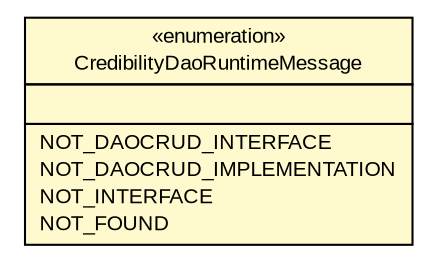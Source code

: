 #!/usr/local/bin/dot
#
# Class diagram 
# Generated by UMLGraph version R5_6-24-gf6e263 (http://www.umlgraph.org/)
#

digraph G {
	edge [fontname="arial",fontsize=10,labelfontname="arial",labelfontsize=10];
	node [fontname="arial",fontsize=10,shape=plaintext];
	nodesep=0.25;
	ranksep=0.5;
	// gov.sandia.cf.dao.CredibilityDaoRuntimeException.CredibilityDaoRuntimeMessage
	c70403 [label=<<table title="gov.sandia.cf.dao.CredibilityDaoRuntimeException.CredibilityDaoRuntimeMessage" border="0" cellborder="1" cellspacing="0" cellpadding="2" port="p" bgcolor="lemonChiffon" href="./CredibilityDaoRuntimeException.CredibilityDaoRuntimeMessage.html">
		<tr><td><table border="0" cellspacing="0" cellpadding="1">
<tr><td align="center" balign="center"> &#171;enumeration&#187; </td></tr>
<tr><td align="center" balign="center"> CredibilityDaoRuntimeMessage </td></tr>
		</table></td></tr>
		<tr><td><table border="0" cellspacing="0" cellpadding="1">
<tr><td align="left" balign="left">  </td></tr>
		</table></td></tr>
		<tr><td><table border="0" cellspacing="0" cellpadding="1">
<tr><td align="left" balign="left"> NOT_DAOCRUD_INTERFACE </td></tr>
<tr><td align="left" balign="left"> NOT_DAOCRUD_IMPLEMENTATION </td></tr>
<tr><td align="left" balign="left"> NOT_INTERFACE </td></tr>
<tr><td align="left" balign="left"> NOT_FOUND </td></tr>
		</table></td></tr>
		</table>>, URL="./CredibilityDaoRuntimeException.CredibilityDaoRuntimeMessage.html", fontname="arial", fontcolor="black", fontsize=10.0];
}

